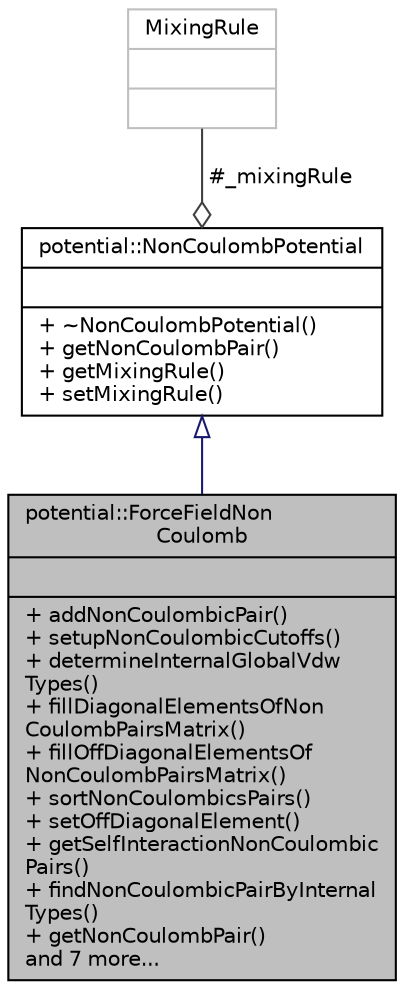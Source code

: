 digraph "potential::ForceFieldNonCoulomb"
{
 // LATEX_PDF_SIZE
  edge [fontname="Helvetica",fontsize="10",labelfontname="Helvetica",labelfontsize="10"];
  node [fontname="Helvetica",fontsize="10",shape=record];
  Node1 [label="{potential::ForceFieldNon\lCoulomb\n||+ addNonCoulombicPair()\l+ setupNonCoulombicCutoffs()\l+ determineInternalGlobalVdw\lTypes()\l+ fillDiagonalElementsOfNon\lCoulombPairsMatrix()\l+ fillOffDiagonalElementsOf\lNonCoulombPairsMatrix()\l+ sortNonCoulombicsPairs()\l+ setOffDiagonalElement()\l+ getSelfInteractionNonCoulombic\lPairs()\l+ findNonCoulombicPairByInternal\lTypes()\l+ getNonCoulombPair()\land 7 more...\l}",height=0.2,width=0.4,color="black", fillcolor="grey75", style="filled", fontcolor="black",tooltip=" "];
  Node2 -> Node1 [dir="back",color="midnightblue",fontsize="10",style="solid",arrowtail="onormal",fontname="Helvetica"];
  Node2 [label="{potential::NonCoulombPotential\n||+ ~NonCoulombPotential()\l+ getNonCoulombPair()\l+ getMixingRule()\l+ setMixingRule()\l}",height=0.2,width=0.4,color="black", fillcolor="white", style="filled",URL="$classpotential_1_1NonCoulombPotential.html",tooltip="NonCoulombPotential is a base class for guff as well as force field non coulomb potentials."];
  Node3 -> Node2 [color="grey25",fontsize="10",style="solid",label=" #_mixingRule" ,arrowhead="odiamond",fontname="Helvetica"];
  Node3 [label="{MixingRule\n||}",height=0.2,width=0.4,color="grey75", fillcolor="white", style="filled",tooltip=" "];
}
